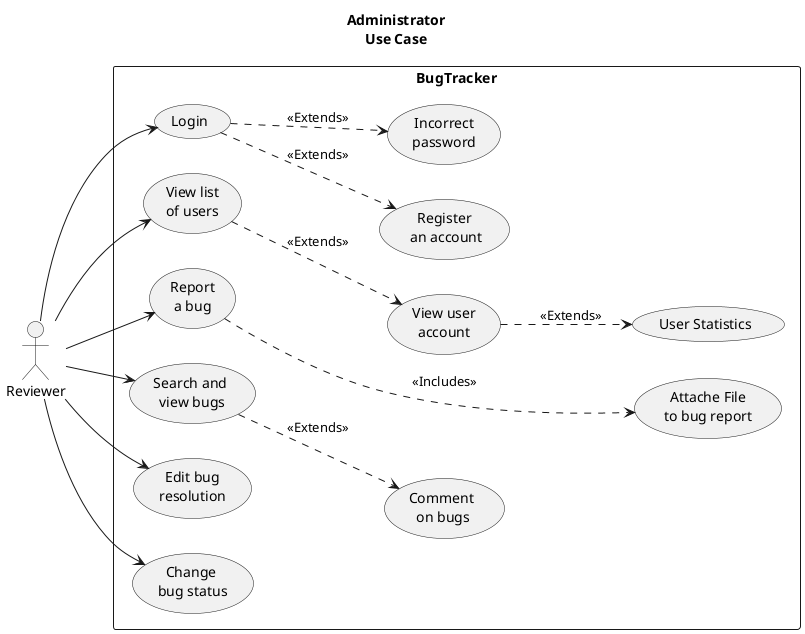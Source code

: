 @startuml

left to right direction

Title Administrator\nUse Case

:Reviewer: as Rev

rectangle BugTracker{
	Rev -> (Login)
		(Login) ..> (Register\n an account): <<Extends>>
		(Login) ..> (Incorrect\npassword): <<Extends>>

	Rev -> (View list\nof users)	
		(View list\nof users) ..> (View user\naccount): <<Extends>>
			(View user\naccount) ..> (User Statistics): <<Extends>>

	Rev -> (Report\na bug)
		(Report\na bug) ...> (Attache File\nto bug report): <<Includes>>

	Rev -> (Search and\n view bugs)
		
		(Search and\n view bugs) ..> (Comment \non bugs): <<Extends>>
		
		
	Rev --> (Edit bug\nresolution)

	Rev --> (Change \nbug status)

}

@enduml